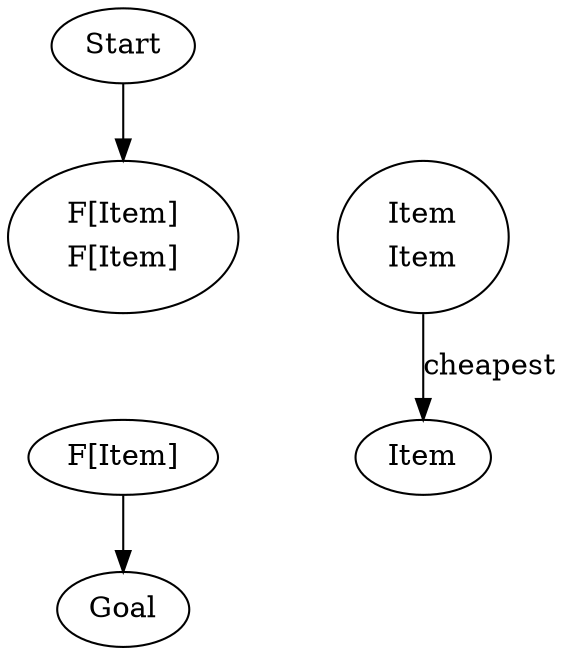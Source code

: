 digraph {
    Start[class="extremity"]
    Goal[class="extremity"]

    FAB[label=<<table border='0' cellborder='0'><tr><td>F[Item]</td></tr><tr><td>F[Item]</td></tr></table>> class="start,disabled" group="upper"]
    FC[label="F[Item]" class="goal,disabled" group="upper"]

    AB[label=<<table border='0' cellborder='0'><tr><td>Item</td></tr><tr><td>Item</td></tr></table>> group="lower"]
    C[label="Item" group="lower"]

    {
        rank=same
        FAB -> AB[style="invis" class="lift" label="lift2" dir="back" style="invis"]
    }

    {
        rank=same
        FC -> C[style="invis" class="lift" label="lift2" dir="back" style="invis"]
    }

    AB -> C[label="cheapest"]
    FAB -> FC[label="cheapest.lift2" style="invis"]
    Start -> FAB[class="start,disabled"]
    FC -> Goal[class="goal,disabled"]
}
